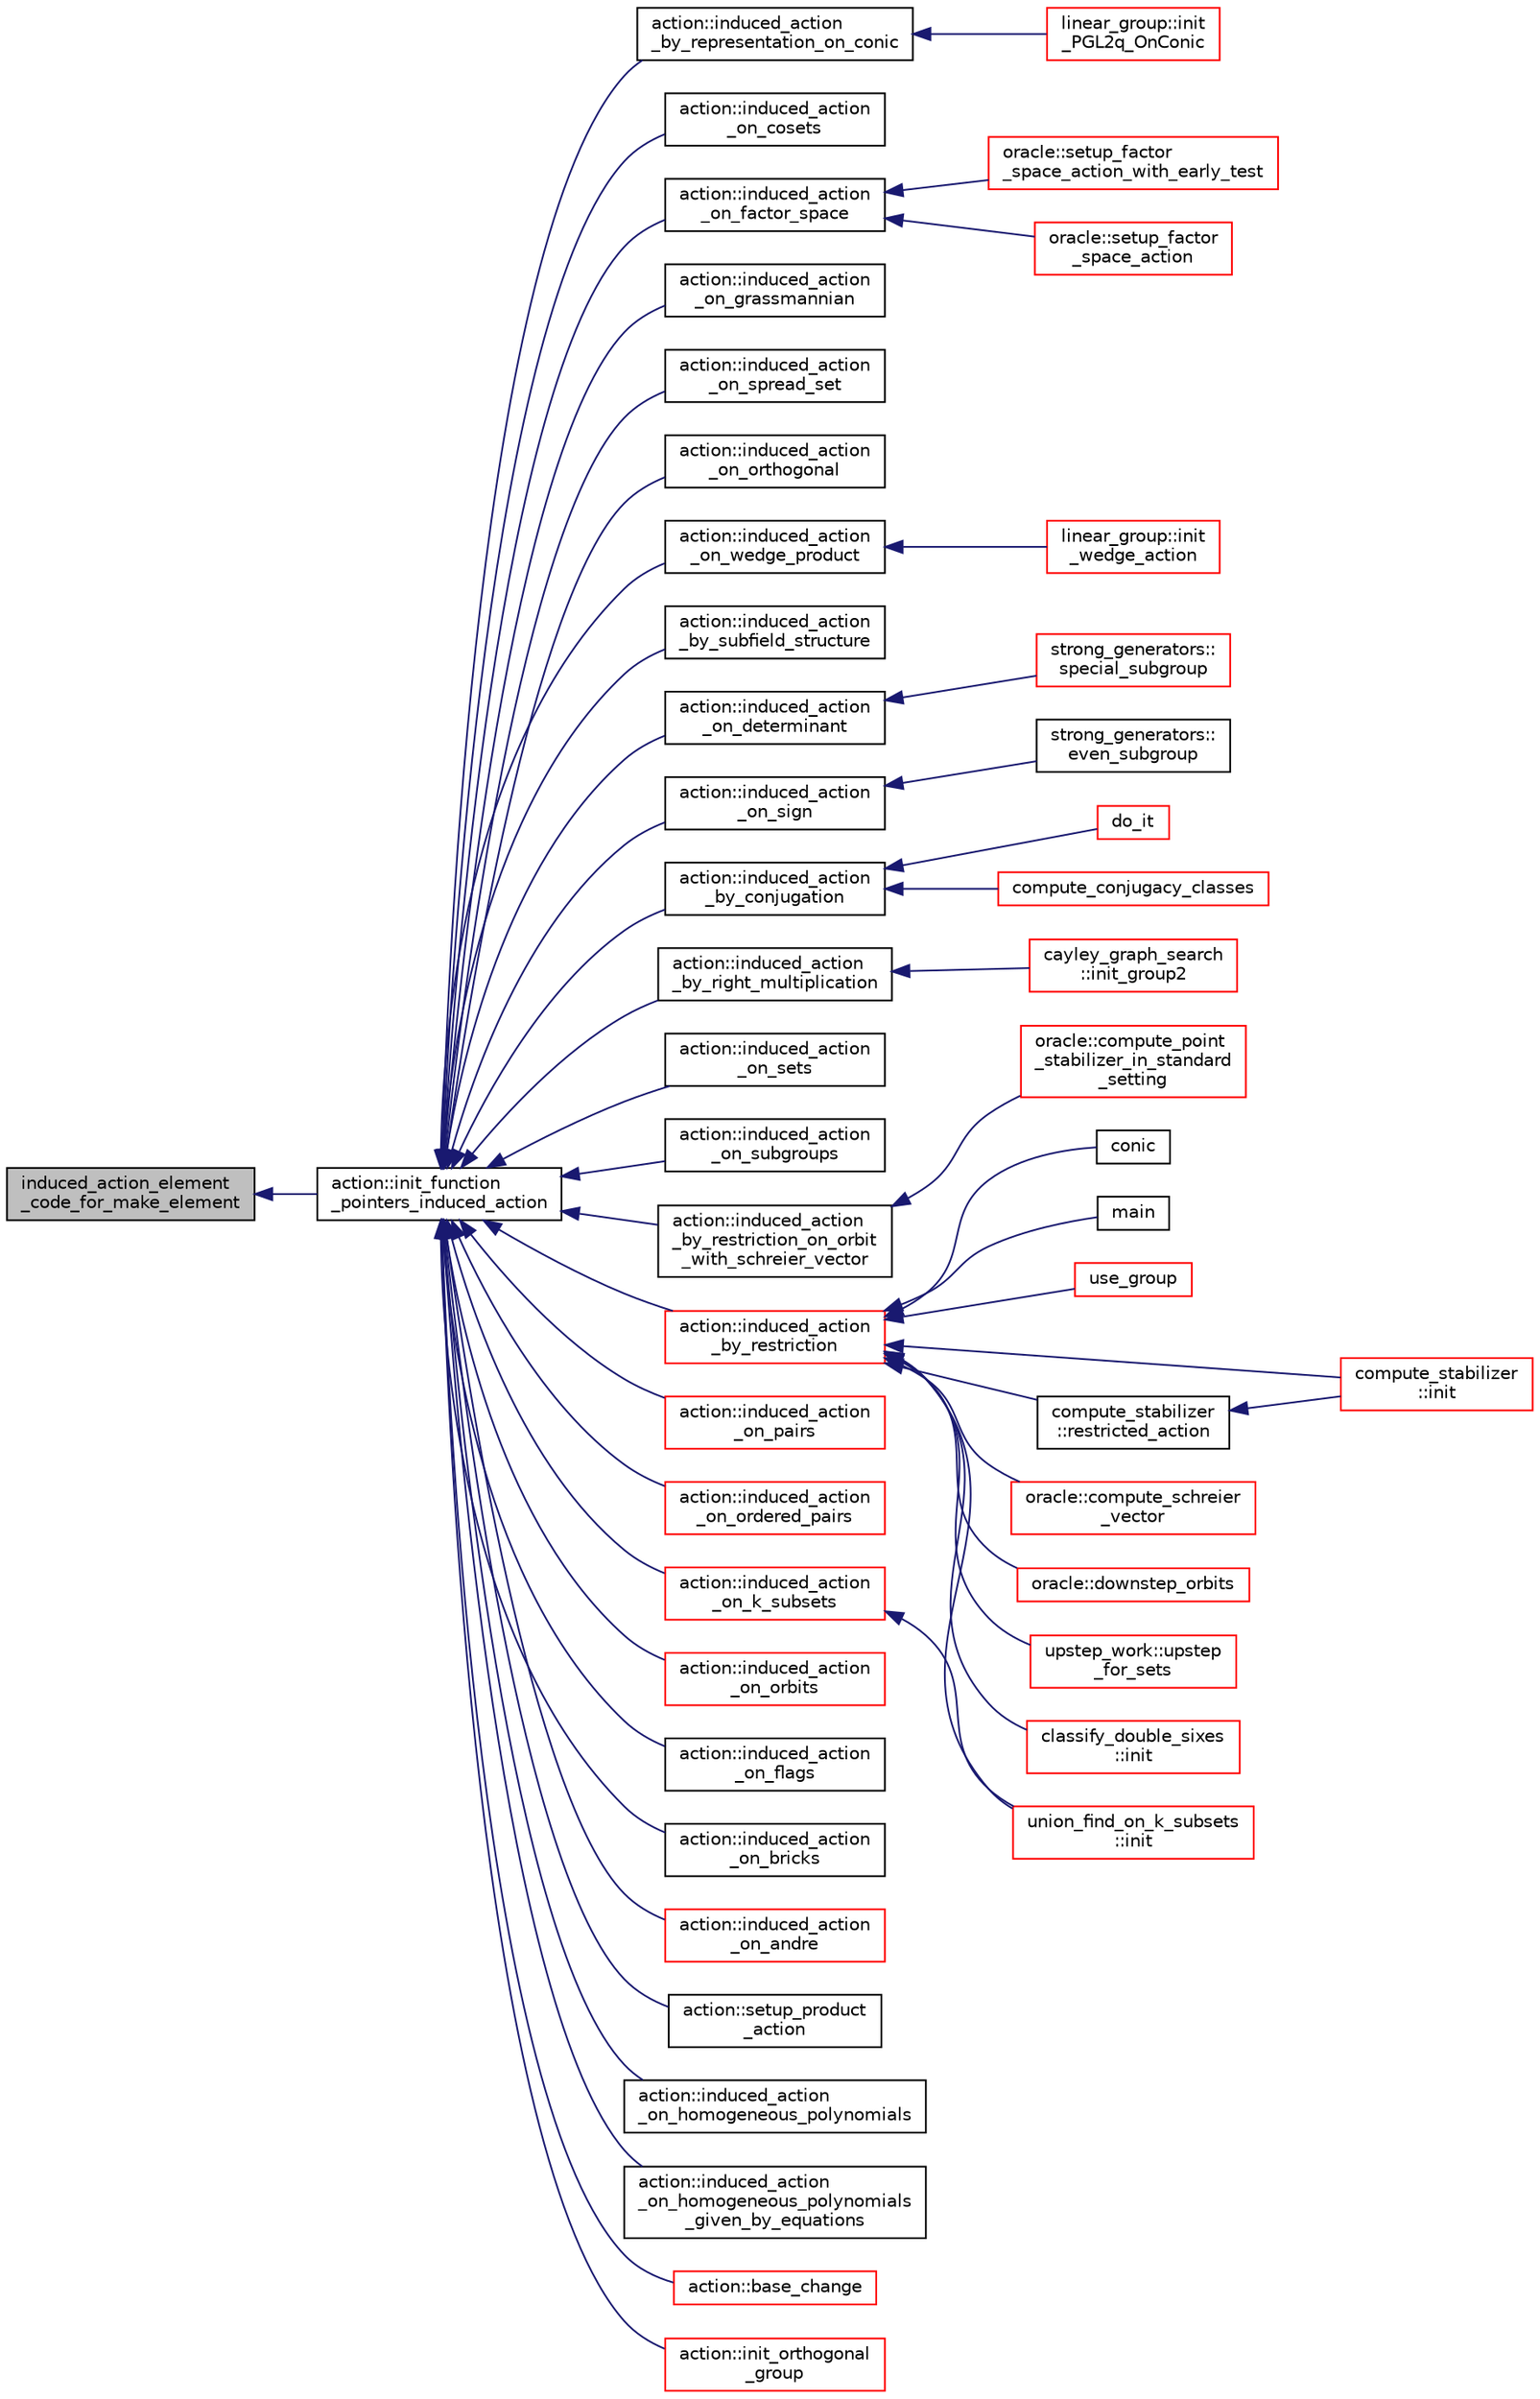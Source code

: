 digraph "induced_action_element_code_for_make_element"
{
  edge [fontname="Helvetica",fontsize="10",labelfontname="Helvetica",labelfontsize="10"];
  node [fontname="Helvetica",fontsize="10",shape=record];
  rankdir="LR";
  Node1556 [label="induced_action_element\l_code_for_make_element",height=0.2,width=0.4,color="black", fillcolor="grey75", style="filled", fontcolor="black"];
  Node1556 -> Node1557 [dir="back",color="midnightblue",fontsize="10",style="solid",fontname="Helvetica"];
  Node1557 [label="action::init_function\l_pointers_induced_action",height=0.2,width=0.4,color="black", fillcolor="white", style="filled",URL="$d2/d86/classaction.html#a3b9287d084b24f7a3b9532a7589c58de"];
  Node1557 -> Node1558 [dir="back",color="midnightblue",fontsize="10",style="solid",fontname="Helvetica"];
  Node1558 [label="action::induced_action\l_by_representation_on_conic",height=0.2,width=0.4,color="black", fillcolor="white", style="filled",URL="$d2/d86/classaction.html#a228538e3f07bc186db8eb5da8b90f617"];
  Node1558 -> Node1559 [dir="back",color="midnightblue",fontsize="10",style="solid",fontname="Helvetica"];
  Node1559 [label="linear_group::init\l_PGL2q_OnConic",height=0.2,width=0.4,color="red", fillcolor="white", style="filled",URL="$df/d5a/classlinear__group.html#a84c4d6e1849da4c6f8f096a1af2a8270"];
  Node1557 -> Node1566 [dir="back",color="midnightblue",fontsize="10",style="solid",fontname="Helvetica"];
  Node1566 [label="action::induced_action\l_on_cosets",height=0.2,width=0.4,color="black", fillcolor="white", style="filled",URL="$d2/d86/classaction.html#acbdff5ffed42af6a01f07dffb2787237"];
  Node1557 -> Node1567 [dir="back",color="midnightblue",fontsize="10",style="solid",fontname="Helvetica"];
  Node1567 [label="action::induced_action\l_on_factor_space",height=0.2,width=0.4,color="black", fillcolor="white", style="filled",URL="$d2/d86/classaction.html#af501ff2aa74fb6049bee5c01cd8b909b"];
  Node1567 -> Node1568 [dir="back",color="midnightblue",fontsize="10",style="solid",fontname="Helvetica"];
  Node1568 [label="oracle::setup_factor\l_space_action_with_early_test",height=0.2,width=0.4,color="red", fillcolor="white", style="filled",URL="$d7/da7/classoracle.html#a7c26a85886666829e9727df91d2f01ad"];
  Node1567 -> Node1648 [dir="back",color="midnightblue",fontsize="10",style="solid",fontname="Helvetica"];
  Node1648 [label="oracle::setup_factor\l_space_action",height=0.2,width=0.4,color="red", fillcolor="white", style="filled",URL="$d7/da7/classoracle.html#a181e076f112ba1f32f5fb4e8abebdb18"];
  Node1557 -> Node1649 [dir="back",color="midnightblue",fontsize="10",style="solid",fontname="Helvetica"];
  Node1649 [label="action::induced_action\l_on_grassmannian",height=0.2,width=0.4,color="black", fillcolor="white", style="filled",URL="$d2/d86/classaction.html#a295b730ecc0b0bf30f714094fef956ea"];
  Node1557 -> Node1650 [dir="back",color="midnightblue",fontsize="10",style="solid",fontname="Helvetica"];
  Node1650 [label="action::induced_action\l_on_spread_set",height=0.2,width=0.4,color="black", fillcolor="white", style="filled",URL="$d2/d86/classaction.html#a7c5839c650592f083dc850d81ed05a5b"];
  Node1557 -> Node1651 [dir="back",color="midnightblue",fontsize="10",style="solid",fontname="Helvetica"];
  Node1651 [label="action::induced_action\l_on_orthogonal",height=0.2,width=0.4,color="black", fillcolor="white", style="filled",URL="$d2/d86/classaction.html#a4f191cee643a81d7f18a4d729084e945"];
  Node1557 -> Node1652 [dir="back",color="midnightblue",fontsize="10",style="solid",fontname="Helvetica"];
  Node1652 [label="action::induced_action\l_on_wedge_product",height=0.2,width=0.4,color="black", fillcolor="white", style="filled",URL="$d2/d86/classaction.html#af13a5da25b8e8597ab695edff222fb6a"];
  Node1652 -> Node1653 [dir="back",color="midnightblue",fontsize="10",style="solid",fontname="Helvetica"];
  Node1653 [label="linear_group::init\l_wedge_action",height=0.2,width=0.4,color="red", fillcolor="white", style="filled",URL="$df/d5a/classlinear__group.html#a16a8a2a5fdc535f2263210ca7943119e"];
  Node1557 -> Node1654 [dir="back",color="midnightblue",fontsize="10",style="solid",fontname="Helvetica"];
  Node1654 [label="action::induced_action\l_by_subfield_structure",height=0.2,width=0.4,color="black", fillcolor="white", style="filled",URL="$d2/d86/classaction.html#add42951bdab176ceed6cc4af05dfa948"];
  Node1557 -> Node1655 [dir="back",color="midnightblue",fontsize="10",style="solid",fontname="Helvetica"];
  Node1655 [label="action::induced_action\l_on_determinant",height=0.2,width=0.4,color="black", fillcolor="white", style="filled",URL="$d2/d86/classaction.html#aa6b9d3c2ded2cae185ee31f2200ad0b5"];
  Node1655 -> Node1656 [dir="back",color="midnightblue",fontsize="10",style="solid",fontname="Helvetica"];
  Node1656 [label="strong_generators::\lspecial_subgroup",height=0.2,width=0.4,color="red", fillcolor="white", style="filled",URL="$dc/d09/classstrong__generators.html#a78e9e4d012bb440194e2874c40ca9e29"];
  Node1557 -> Node1658 [dir="back",color="midnightblue",fontsize="10",style="solid",fontname="Helvetica"];
  Node1658 [label="action::induced_action\l_on_sign",height=0.2,width=0.4,color="black", fillcolor="white", style="filled",URL="$d2/d86/classaction.html#ab17b07971b94eae7c5efa21b33f643f1"];
  Node1658 -> Node1659 [dir="back",color="midnightblue",fontsize="10",style="solid",fontname="Helvetica"];
  Node1659 [label="strong_generators::\leven_subgroup",height=0.2,width=0.4,color="black", fillcolor="white", style="filled",URL="$dc/d09/classstrong__generators.html#a8c1a171968f012ec245b0487a6af66e0"];
  Node1557 -> Node1660 [dir="back",color="midnightblue",fontsize="10",style="solid",fontname="Helvetica"];
  Node1660 [label="action::induced_action\l_by_conjugation",height=0.2,width=0.4,color="black", fillcolor="white", style="filled",URL="$d2/d86/classaction.html#a45fb7703c6acac791acdcde339d21cc2"];
  Node1660 -> Node1661 [dir="back",color="midnightblue",fontsize="10",style="solid",fontname="Helvetica"];
  Node1661 [label="do_it",height=0.2,width=0.4,color="red", fillcolor="white", style="filled",URL="$da/da3/burnside_8_c.html#a6a1ed4d46bdb13e56112f47f0565c25b"];
  Node1660 -> Node1663 [dir="back",color="midnightblue",fontsize="10",style="solid",fontname="Helvetica"];
  Node1663 [label="compute_conjugacy_classes",height=0.2,width=0.4,color="red", fillcolor="white", style="filled",URL="$dc/dd4/group__actions_8h.html#a3a3f311d8e19e481707b3e54dbb35066"];
  Node1557 -> Node1668 [dir="back",color="midnightblue",fontsize="10",style="solid",fontname="Helvetica"];
  Node1668 [label="action::induced_action\l_by_right_multiplication",height=0.2,width=0.4,color="black", fillcolor="white", style="filled",URL="$d2/d86/classaction.html#aafa2818d9d98046507e2754938be0c04"];
  Node1668 -> Node1669 [dir="back",color="midnightblue",fontsize="10",style="solid",fontname="Helvetica"];
  Node1669 [label="cayley_graph_search\l::init_group2",height=0.2,width=0.4,color="red", fillcolor="white", style="filled",URL="$de/dae/classcayley__graph__search.html#ac765646a4795740d7ac0a9407bf35f32"];
  Node1557 -> Node1671 [dir="back",color="midnightblue",fontsize="10",style="solid",fontname="Helvetica"];
  Node1671 [label="action::induced_action\l_on_sets",height=0.2,width=0.4,color="black", fillcolor="white", style="filled",URL="$d2/d86/classaction.html#a09639acee6b88644c103b17050cc32f1"];
  Node1557 -> Node1672 [dir="back",color="midnightblue",fontsize="10",style="solid",fontname="Helvetica"];
  Node1672 [label="action::induced_action\l_on_subgroups",height=0.2,width=0.4,color="black", fillcolor="white", style="filled",URL="$d2/d86/classaction.html#ad0de7ea45a2a73c1b8e0f52ee3ce4610"];
  Node1557 -> Node1673 [dir="back",color="midnightblue",fontsize="10",style="solid",fontname="Helvetica"];
  Node1673 [label="action::induced_action\l_by_restriction_on_orbit\l_with_schreier_vector",height=0.2,width=0.4,color="black", fillcolor="white", style="filled",URL="$d2/d86/classaction.html#ad3ddab72625d9bebe7ac8eaef488cf4c"];
  Node1673 -> Node1674 [dir="back",color="midnightblue",fontsize="10",style="solid",fontname="Helvetica"];
  Node1674 [label="oracle::compute_point\l_stabilizer_in_standard\l_setting",height=0.2,width=0.4,color="red", fillcolor="white", style="filled",URL="$d7/da7/classoracle.html#afa7b2b71cd2ccbb807a740d6e1085982"];
  Node1557 -> Node1675 [dir="back",color="midnightblue",fontsize="10",style="solid",fontname="Helvetica"];
  Node1675 [label="action::induced_action\l_by_restriction",height=0.2,width=0.4,color="red", fillcolor="white", style="filled",URL="$d2/d86/classaction.html#a37c21f74a97c921d882a308370c06357"];
  Node1675 -> Node1579 [dir="back",color="midnightblue",fontsize="10",style="solid",fontname="Helvetica"];
  Node1579 [label="conic",height=0.2,width=0.4,color="black", fillcolor="white", style="filled",URL="$d4/de8/conic_8_c.html#a96def9474b981a9d5831a9b48d85d652"];
  Node1675 -> Node1676 [dir="back",color="midnightblue",fontsize="10",style="solid",fontname="Helvetica"];
  Node1676 [label="main",height=0.2,width=0.4,color="black", fillcolor="white", style="filled",URL="$d5/d0d/apps_2projective__space_2polar_8_c.html#a217dbf8b442f20279ea00b898af96f52"];
  Node1675 -> Node1606 [dir="back",color="midnightblue",fontsize="10",style="solid",fontname="Helvetica"];
  Node1606 [label="use_group",height=0.2,width=0.4,color="red", fillcolor="white", style="filled",URL="$d9/d9f/all__cliques_8_c.html#aba62531e97173264c39afe2c7857af31"];
  Node1675 -> Node1677 [dir="back",color="midnightblue",fontsize="10",style="solid",fontname="Helvetica"];
  Node1677 [label="union_find_on_k_subsets\l::init",height=0.2,width=0.4,color="red", fillcolor="white", style="filled",URL="$d3/d1b/classunion__find__on__k__subsets.html#aad0de310a8e8df1ff78ee2eaf3ec1e54"];
  Node1675 -> Node1679 [dir="back",color="midnightblue",fontsize="10",style="solid",fontname="Helvetica"];
  Node1679 [label="compute_stabilizer\l::init",height=0.2,width=0.4,color="red", fillcolor="white", style="filled",URL="$d8/d30/classcompute__stabilizer.html#a36a1729430f317a65559220a8206a7d7"];
  Node1675 -> Node1684 [dir="back",color="midnightblue",fontsize="10",style="solid",fontname="Helvetica"];
  Node1684 [label="compute_stabilizer\l::restricted_action",height=0.2,width=0.4,color="black", fillcolor="white", style="filled",URL="$d8/d30/classcompute__stabilizer.html#a895df470da0ac14f812c3c4b6f2280b9"];
  Node1684 -> Node1679 [dir="back",color="midnightblue",fontsize="10",style="solid",fontname="Helvetica"];
  Node1675 -> Node1685 [dir="back",color="midnightblue",fontsize="10",style="solid",fontname="Helvetica"];
  Node1685 [label="oracle::compute_schreier\l_vector",height=0.2,width=0.4,color="red", fillcolor="white", style="filled",URL="$d7/da7/classoracle.html#a1ba7d398b51ed70f89b5ea54adb7b089"];
  Node1675 -> Node1695 [dir="back",color="midnightblue",fontsize="10",style="solid",fontname="Helvetica"];
  Node1695 [label="oracle::downstep_orbits",height=0.2,width=0.4,color="red", fillcolor="white", style="filled",URL="$d7/da7/classoracle.html#a65ea623f3a7b2e3dba4e29638207bc53"];
  Node1675 -> Node1697 [dir="back",color="midnightblue",fontsize="10",style="solid",fontname="Helvetica"];
  Node1697 [label="upstep_work::upstep\l_for_sets",height=0.2,width=0.4,color="red", fillcolor="white", style="filled",URL="$d2/dd6/classupstep__work.html#acbfe3d5e23c38c3dc8f5908e0bc5bf1b"];
  Node1675 -> Node1698 [dir="back",color="midnightblue",fontsize="10",style="solid",fontname="Helvetica"];
  Node1698 [label="classify_double_sixes\l::init",height=0.2,width=0.4,color="red", fillcolor="white", style="filled",URL="$dd/d23/classclassify__double__sixes.html#a8c5c41d5124b35379d626480ff225f7b"];
  Node1557 -> Node1715 [dir="back",color="midnightblue",fontsize="10",style="solid",fontname="Helvetica"];
  Node1715 [label="action::induced_action\l_on_pairs",height=0.2,width=0.4,color="red", fillcolor="white", style="filled",URL="$d2/d86/classaction.html#a4b01c7b3cc749218e9dbd84b9fed90b3"];
  Node1557 -> Node1717 [dir="back",color="midnightblue",fontsize="10",style="solid",fontname="Helvetica"];
  Node1717 [label="action::induced_action\l_on_ordered_pairs",height=0.2,width=0.4,color="red", fillcolor="white", style="filled",URL="$d2/d86/classaction.html#ad290e0cc115881e0b9ddab7f7071975e"];
  Node1557 -> Node1718 [dir="back",color="midnightblue",fontsize="10",style="solid",fontname="Helvetica"];
  Node1718 [label="action::induced_action\l_on_k_subsets",height=0.2,width=0.4,color="red", fillcolor="white", style="filled",URL="$d2/d86/classaction.html#a2eb6058853cffc4c099099e07ecbe612"];
  Node1718 -> Node1677 [dir="back",color="midnightblue",fontsize="10",style="solid",fontname="Helvetica"];
  Node1557 -> Node1720 [dir="back",color="midnightblue",fontsize="10",style="solid",fontname="Helvetica"];
  Node1720 [label="action::induced_action\l_on_orbits",height=0.2,width=0.4,color="red", fillcolor="white", style="filled",URL="$d2/d86/classaction.html#a875913e4919877fe3dcae039ce44d7d8"];
  Node1557 -> Node1724 [dir="back",color="midnightblue",fontsize="10",style="solid",fontname="Helvetica"];
  Node1724 [label="action::induced_action\l_on_flags",height=0.2,width=0.4,color="black", fillcolor="white", style="filled",URL="$d2/d86/classaction.html#afb1ac2fda2a79462e38c133330982341"];
  Node1557 -> Node1725 [dir="back",color="midnightblue",fontsize="10",style="solid",fontname="Helvetica"];
  Node1725 [label="action::induced_action\l_on_bricks",height=0.2,width=0.4,color="black", fillcolor="white", style="filled",URL="$d2/d86/classaction.html#a71c71472fda2eefb125cd852d5feb306"];
  Node1557 -> Node1726 [dir="back",color="midnightblue",fontsize="10",style="solid",fontname="Helvetica"];
  Node1726 [label="action::induced_action\l_on_andre",height=0.2,width=0.4,color="red", fillcolor="white", style="filled",URL="$d2/d86/classaction.html#a917efe5d7ae49b86dbf397540939fea4"];
  Node1557 -> Node1728 [dir="back",color="midnightblue",fontsize="10",style="solid",fontname="Helvetica"];
  Node1728 [label="action::setup_product\l_action",height=0.2,width=0.4,color="black", fillcolor="white", style="filled",URL="$d2/d86/classaction.html#a35c717fb546189c007a89bb7b133e2f6"];
  Node1557 -> Node1729 [dir="back",color="midnightblue",fontsize="10",style="solid",fontname="Helvetica"];
  Node1729 [label="action::induced_action\l_on_homogeneous_polynomials",height=0.2,width=0.4,color="black", fillcolor="white", style="filled",URL="$d2/d86/classaction.html#acafe8fb1e63926ce35338a292b621f8a"];
  Node1557 -> Node1730 [dir="back",color="midnightblue",fontsize="10",style="solid",fontname="Helvetica"];
  Node1730 [label="action::induced_action\l_on_homogeneous_polynomials\l_given_by_equations",height=0.2,width=0.4,color="black", fillcolor="white", style="filled",URL="$d2/d86/classaction.html#a8f8df8dabfaa711297c20d44a2c1946a"];
  Node1557 -> Node1731 [dir="back",color="midnightblue",fontsize="10",style="solid",fontname="Helvetica"];
  Node1731 [label="action::base_change",height=0.2,width=0.4,color="red", fillcolor="white", style="filled",URL="$d2/d86/classaction.html#a1cab1a81da804692affaf9b7060c90f6"];
  Node1557 -> Node1759 [dir="back",color="midnightblue",fontsize="10",style="solid",fontname="Helvetica"];
  Node1759 [label="action::init_orthogonal\l_group",height=0.2,width=0.4,color="red", fillcolor="white", style="filled",URL="$d2/d86/classaction.html#a2cfe124956ed67d8b7a927bb44847cc2"];
}
